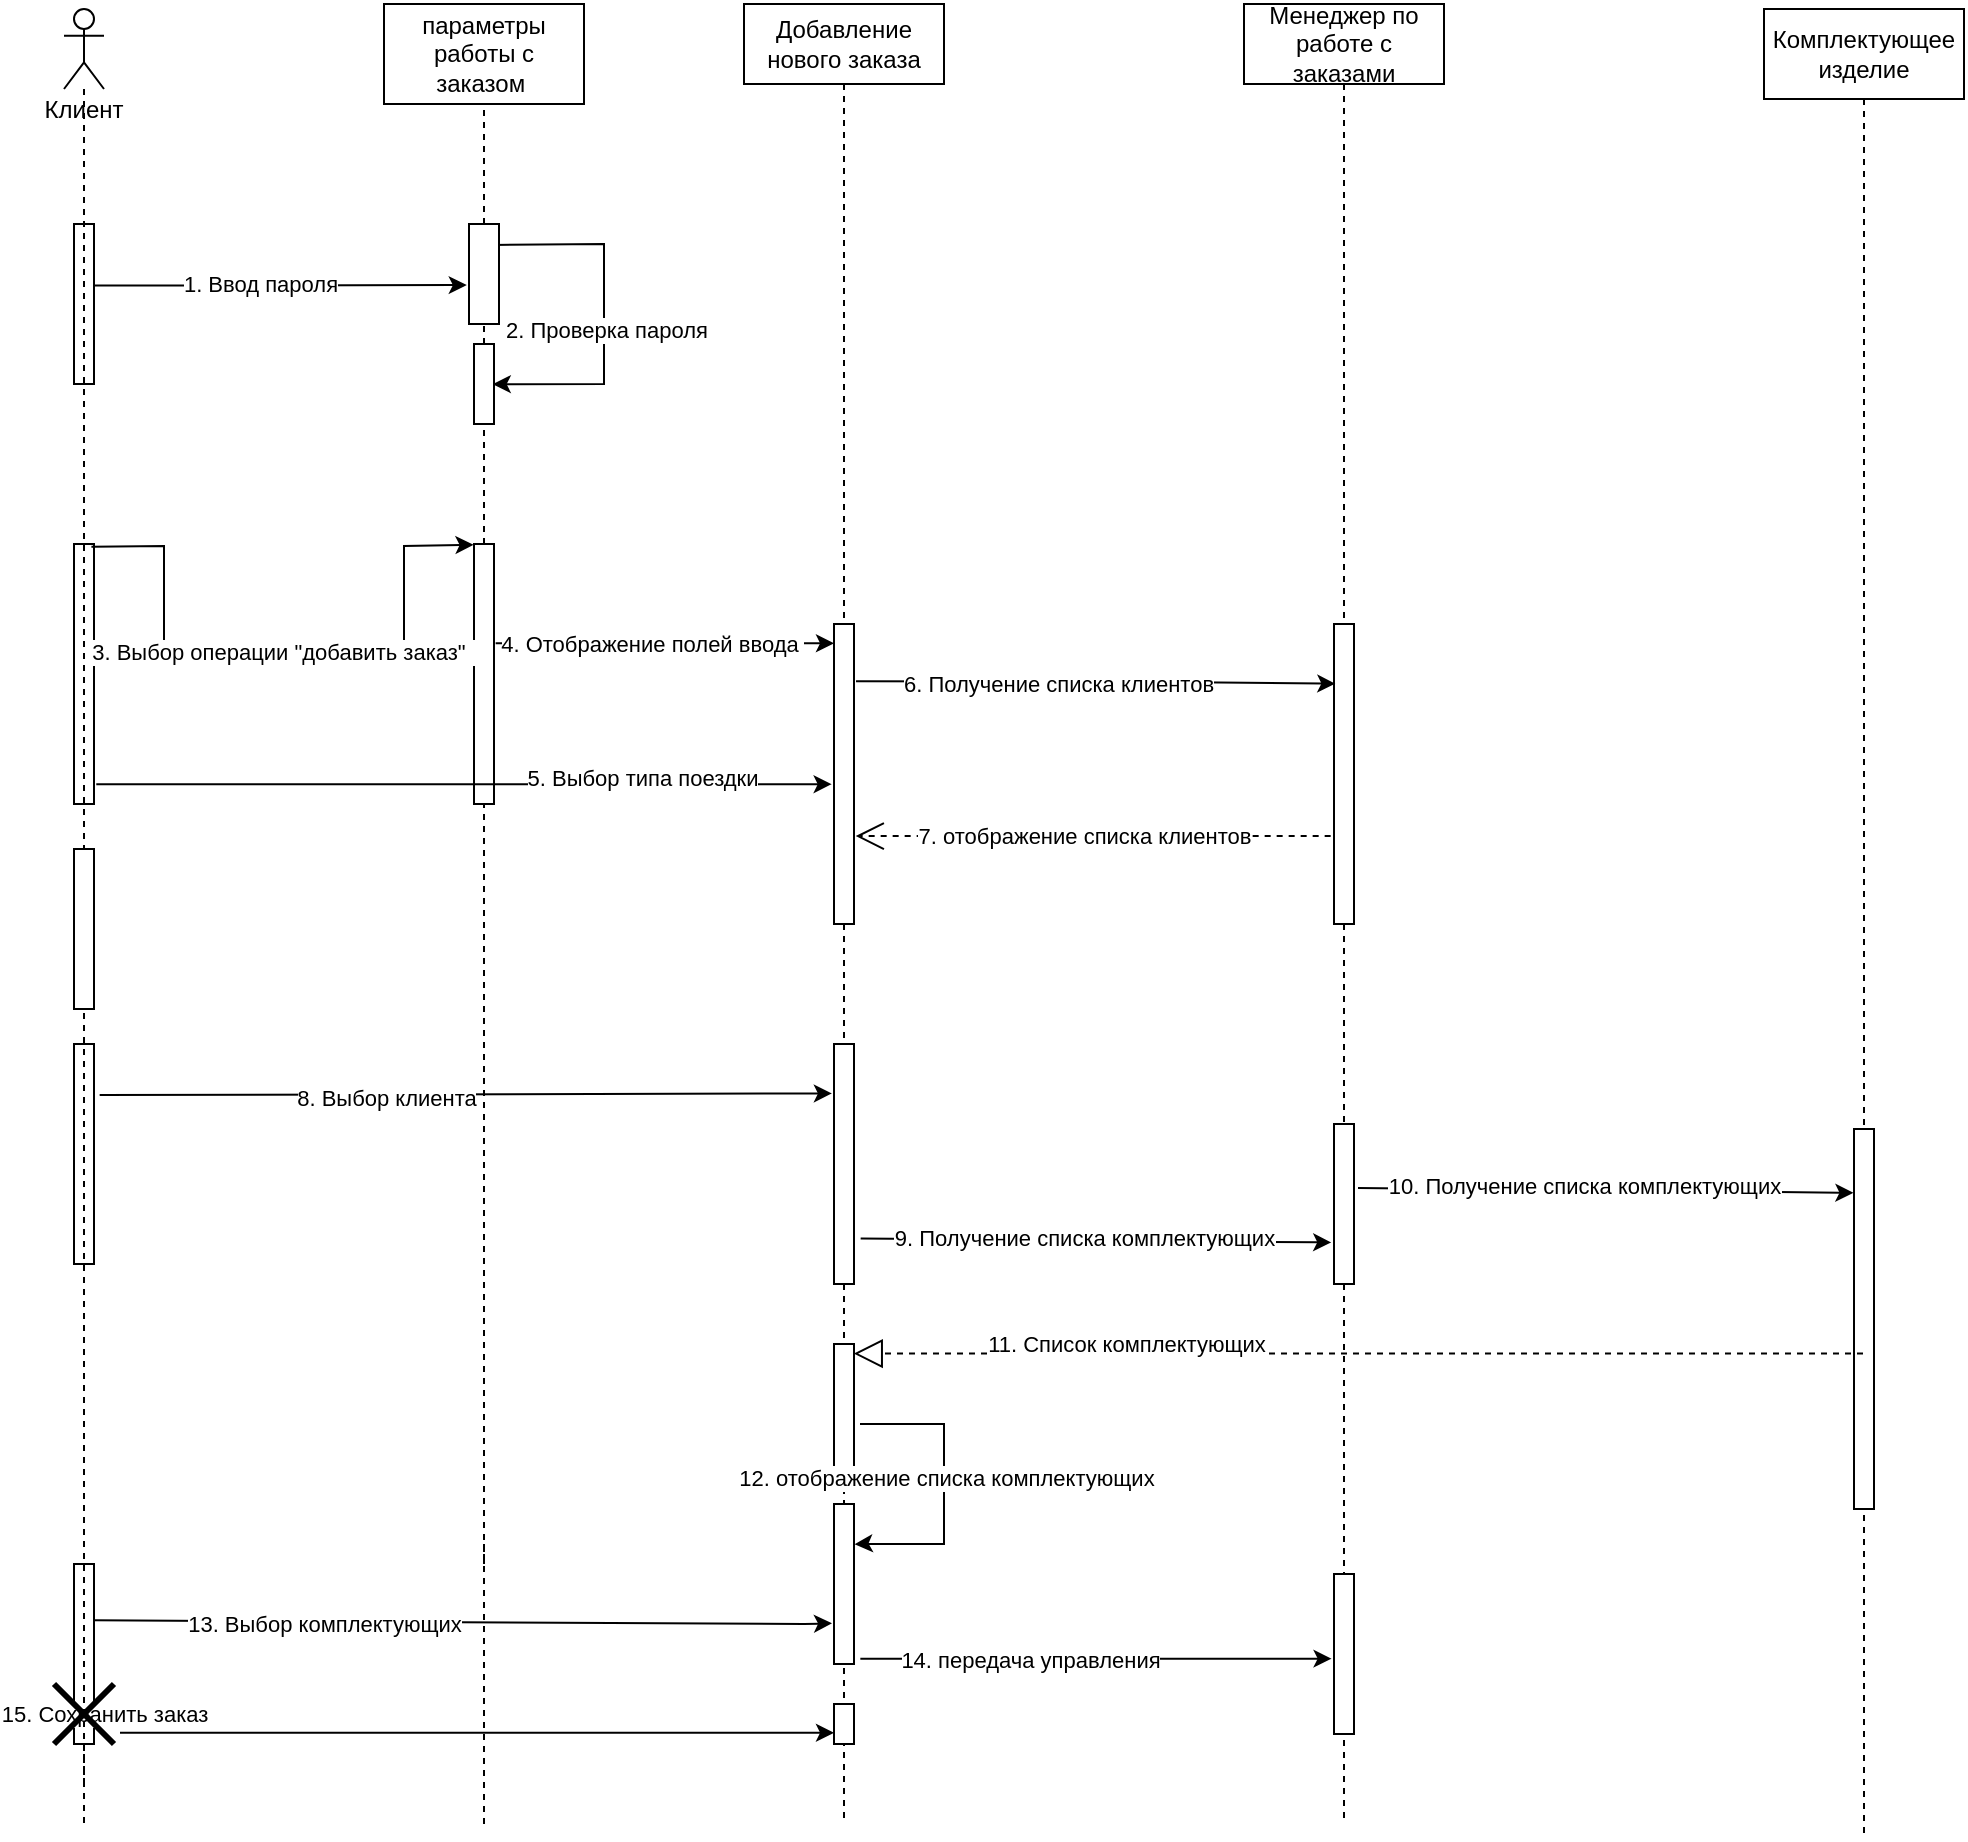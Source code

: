 <mxfile version="20.7.4" type="device"><diagram id="3xa5x6w-jROJ7KhUrAx9" name="Страница 1"><mxGraphModel dx="1440" dy="828" grid="1" gridSize="10" guides="1" tooltips="1" connect="1" arrows="1" fold="1" page="1" pageScale="1" pageWidth="1169" pageHeight="827" math="0" shadow="0"><root><mxCell id="0"/><mxCell id="1" parent="0"/><mxCell id="g4n3cgpYf7GVip5PRKsA-8" value="параметры работы с заказом&amp;nbsp;" style="rounded=0;whiteSpace=wrap;html=1;" parent="1" vertex="1"><mxGeometry x="290" y="90" width="100" height="50" as="geometry"/></mxCell><mxCell id="g4n3cgpYf7GVip5PRKsA-9" value="" style="endArrow=none;dashed=1;html=1;rounded=0;entryX=0.5;entryY=1;entryDx=0;entryDy=0;startArrow=none;" parent="1" source="L3CyfS07fSiu-YX6hGjU-2" target="g4n3cgpYf7GVip5PRKsA-8" edge="1"><mxGeometry width="50" height="50" relative="1" as="geometry"><mxPoint x="340" y="800" as="sourcePoint"/><mxPoint x="610" y="240" as="targetPoint"/></mxGeometry></mxCell><mxCell id="g4n3cgpYf7GVip5PRKsA-10" value="" style="endArrow=classic;html=1;rounded=0;startArrow=none;" parent="1" source="L3CyfS07fSiu-YX6hGjU-2" edge="1"><mxGeometry width="50" height="50" relative="1" as="geometry"><mxPoint x="140" y="240" as="sourcePoint"/><mxPoint x="340" y="240" as="targetPoint"/></mxGeometry></mxCell><mxCell id="g4n3cgpYf7GVip5PRKsA-13" value="" style="html=1;points=[];perimeter=orthogonalPerimeter;" parent="1" vertex="1"><mxGeometry x="135" y="200.0" width="10" height="80" as="geometry"/></mxCell><mxCell id="g4n3cgpYf7GVip5PRKsA-14" value="" style="endArrow=classic;html=1;rounded=0;exitX=0.917;exitY=0.105;exitDx=0;exitDy=0;exitPerimeter=0;entryX=0.939;entryY=0.801;entryDx=0;entryDy=0;entryPerimeter=0;" parent="1" edge="1"><mxGeometry width="50" height="50" relative="1" as="geometry"><mxPoint x="344.17" y="210.5" as="sourcePoint"/><mxPoint x="344.39" y="280.1" as="targetPoint"/><Array as="points"><mxPoint x="400" y="210"/><mxPoint x="400" y="280"/></Array></mxGeometry></mxCell><mxCell id="g4n3cgpYf7GVip5PRKsA-15" value="2. Проверка пароля" style="edgeLabel;html=1;align=center;verticalAlign=middle;resizable=0;points=[];" parent="g4n3cgpYf7GVip5PRKsA-14" vertex="1" connectable="0"><mxGeometry x="0.087" y="1" relative="1" as="geometry"><mxPoint as="offset"/></mxGeometry></mxCell><mxCell id="g4n3cgpYf7GVip5PRKsA-16" value="" style="html=1;points=[];perimeter=orthogonalPerimeter;" parent="1" vertex="1"><mxGeometry x="135" y="360" width="10" height="130" as="geometry"/></mxCell><mxCell id="g4n3cgpYf7GVip5PRKsA-17" value="" style="html=1;points=[];perimeter=orthogonalPerimeter;" parent="1" vertex="1"><mxGeometry x="335" y="360" width="10" height="130" as="geometry"/></mxCell><mxCell id="g4n3cgpYf7GVip5PRKsA-18" value="" style="endArrow=none;dashed=1;html=1;rounded=0;entryX=0.5;entryY=1;entryDx=0;entryDy=0;startArrow=none;" parent="1" target="g4n3cgpYf7GVip5PRKsA-17" edge="1"><mxGeometry width="50" height="50" relative="1" as="geometry"><mxPoint x="340" y="870" as="sourcePoint"/><mxPoint x="340" y="150" as="targetPoint"/><Array as="points"><mxPoint x="340" y="490"/></Array></mxGeometry></mxCell><mxCell id="g4n3cgpYf7GVip5PRKsA-19" value="" style="endArrow=classic;html=1;rounded=0;exitX=0.871;exitY=0.011;exitDx=0;exitDy=0;exitPerimeter=0;entryX=-0.023;entryY=0.003;entryDx=0;entryDy=0;entryPerimeter=0;" parent="1" source="g4n3cgpYf7GVip5PRKsA-16" target="g4n3cgpYf7GVip5PRKsA-17" edge="1"><mxGeometry width="50" height="50" relative="1" as="geometry"><mxPoint x="430" y="420" as="sourcePoint"/><mxPoint x="330" y="360" as="targetPoint"/><Array as="points"><mxPoint x="180" y="361"/><mxPoint x="180" y="420"/><mxPoint x="300" y="420"/><mxPoint x="300" y="361"/></Array></mxGeometry></mxCell><mxCell id="g4n3cgpYf7GVip5PRKsA-20" value="3. Выбор операции &quot;добавить заказ&quot;&amp;nbsp;&amp;nbsp;" style="edgeLabel;html=1;align=center;verticalAlign=middle;resizable=0;points=[];" parent="g4n3cgpYf7GVip5PRKsA-19" vertex="1" connectable="0"><mxGeometry x="-0.184" y="1" relative="1" as="geometry"><mxPoint x="29" y="-5" as="offset"/></mxGeometry></mxCell><mxCell id="g4n3cgpYf7GVip5PRKsA-21" value="Добавление нового заказа" style="shape=umlLifeline;perimeter=lifelinePerimeter;whiteSpace=wrap;html=1;container=1;collapsible=0;recursiveResize=0;outlineConnect=0;" parent="1" vertex="1"><mxGeometry x="470" y="90" width="100" height="910" as="geometry"/></mxCell><mxCell id="g4n3cgpYf7GVip5PRKsA-22" value="" style="html=1;points=[];perimeter=orthogonalPerimeter;" parent="g4n3cgpYf7GVip5PRKsA-21" vertex="1"><mxGeometry x="45" y="310" width="10" height="150" as="geometry"/></mxCell><mxCell id="g4n3cgpYf7GVip5PRKsA-34" value="" style="html=1;points=[];perimeter=orthogonalPerimeter;" parent="g4n3cgpYf7GVip5PRKsA-21" vertex="1"><mxGeometry x="45" y="520" width="10" height="120" as="geometry"/></mxCell><mxCell id="g4n3cgpYf7GVip5PRKsA-46" value="" style="html=1;points=[];perimeter=orthogonalPerimeter;" parent="g4n3cgpYf7GVip5PRKsA-21" vertex="1"><mxGeometry x="45" y="670" width="10" height="70" as="geometry"/></mxCell><mxCell id="g4n3cgpYf7GVip5PRKsA-50" value="" style="endArrow=classic;html=1;rounded=0;entryX=1.031;entryY=0.252;entryDx=0;entryDy=0;entryPerimeter=0;" parent="g4n3cgpYf7GVip5PRKsA-21" target="eNxRwYrdY89pUwQNnjyr-2" edge="1"><mxGeometry width="50" height="50" relative="1" as="geometry"><mxPoint x="58" y="710" as="sourcePoint"/><mxPoint x="-80" y="500" as="targetPoint"/><Array as="points"><mxPoint x="100" y="710"/><mxPoint x="100" y="730"/><mxPoint x="100" y="770"/><mxPoint x="58" y="770"/></Array></mxGeometry></mxCell><mxCell id="g4n3cgpYf7GVip5PRKsA-51" value="12. отображение списка комплектующих" style="edgeLabel;html=1;align=center;verticalAlign=middle;resizable=0;points=[];" parent="g4n3cgpYf7GVip5PRKsA-50" vertex="1" connectable="0"><mxGeometry x="0.583" y="2" relative="1" as="geometry"><mxPoint x="15" y="-35" as="offset"/></mxGeometry></mxCell><mxCell id="g4n3cgpYf7GVip5PRKsA-57" value="" style="html=1;points=[];perimeter=orthogonalPerimeter;" parent="g4n3cgpYf7GVip5PRKsA-21" vertex="1"><mxGeometry x="45" y="850" width="10" height="20" as="geometry"/></mxCell><mxCell id="eNxRwYrdY89pUwQNnjyr-2" value="" style="html=1;points=[];perimeter=orthogonalPerimeter;" parent="g4n3cgpYf7GVip5PRKsA-21" vertex="1"><mxGeometry x="45" y="750" width="10" height="80" as="geometry"/></mxCell><mxCell id="g4n3cgpYf7GVip5PRKsA-23" value="г7" style="endArrow=classic;html=1;rounded=0;exitX=1.083;exitY=0.382;exitDx=0;exitDy=0;exitPerimeter=0;" parent="1" source="g4n3cgpYf7GVip5PRKsA-17" target="g4n3cgpYf7GVip5PRKsA-22" edge="1"><mxGeometry width="50" height="50" relative="1" as="geometry"><mxPoint x="480" y="520" as="sourcePoint"/><mxPoint x="530" y="470" as="targetPoint"/></mxGeometry></mxCell><mxCell id="g4n3cgpYf7GVip5PRKsA-24" value="4. Отображение полей ввода&amp;nbsp;" style="edgeLabel;html=1;align=center;verticalAlign=middle;resizable=0;points=[];" parent="g4n3cgpYf7GVip5PRKsA-23" vertex="1" connectable="0"><mxGeometry x="-0.267" y="1" relative="1" as="geometry"><mxPoint x="16" y="1" as="offset"/></mxGeometry></mxCell><mxCell id="g4n3cgpYf7GVip5PRKsA-25" value="" style="endArrow=classic;html=1;rounded=0;exitX=1.114;exitY=0.924;exitDx=0;exitDy=0;exitPerimeter=0;entryX=-0.117;entryY=0.534;entryDx=0;entryDy=0;entryPerimeter=0;" parent="1" source="g4n3cgpYf7GVip5PRKsA-16" edge="1" target="g4n3cgpYf7GVip5PRKsA-22"><mxGeometry width="50" height="50" relative="1" as="geometry"><mxPoint x="150" y="490" as="sourcePoint"/><mxPoint x="510" y="480" as="targetPoint"/></mxGeometry></mxCell><mxCell id="g4n3cgpYf7GVip5PRKsA-26" value="5. Выбор типа поездки" style="edgeLabel;html=1;align=center;verticalAlign=middle;resizable=0;points=[];" parent="g4n3cgpYf7GVip5PRKsA-25" vertex="1" connectable="0"><mxGeometry x="-0.393" y="1" relative="1" as="geometry"><mxPoint x="161" y="-2" as="offset"/></mxGeometry></mxCell><mxCell id="g4n3cgpYf7GVip5PRKsA-27" value="Менеджер по работе с заказами" style="shape=umlLifeline;perimeter=lifelinePerimeter;whiteSpace=wrap;html=1;container=1;collapsible=0;recursiveResize=0;outlineConnect=0;" parent="1" vertex="1"><mxGeometry x="720" y="90" width="100" height="910" as="geometry"/></mxCell><mxCell id="g4n3cgpYf7GVip5PRKsA-28" value="" style="html=1;points=[];perimeter=orthogonalPerimeter;" parent="g4n3cgpYf7GVip5PRKsA-27" vertex="1"><mxGeometry x="45" y="310" width="10" height="150" as="geometry"/></mxCell><mxCell id="g4n3cgpYf7GVip5PRKsA-38" value="" style="html=1;points=[];perimeter=orthogonalPerimeter;" parent="g4n3cgpYf7GVip5PRKsA-27" vertex="1"><mxGeometry x="45" y="560" width="10" height="80" as="geometry"/></mxCell><mxCell id="g4n3cgpYf7GVip5PRKsA-60" value="" style="html=1;points=[];perimeter=orthogonalPerimeter;" parent="g4n3cgpYf7GVip5PRKsA-27" vertex="1"><mxGeometry x="45" y="785" width="10" height="80" as="geometry"/></mxCell><mxCell id="g4n3cgpYf7GVip5PRKsA-29" value="" style="endArrow=classic;html=1;rounded=0;entryX=0.067;entryY=0.199;entryDx=0;entryDy=0;entryPerimeter=0;exitX=1.101;exitY=0.191;exitDx=0;exitDy=0;exitPerimeter=0;" parent="1" source="g4n3cgpYf7GVip5PRKsA-22" target="g4n3cgpYf7GVip5PRKsA-28" edge="1"><mxGeometry width="50" height="50" relative="1" as="geometry"><mxPoint x="517.86" y="421.06" as="sourcePoint"/><mxPoint x="835" y="425.99" as="targetPoint"/><Array as="points"><mxPoint x="681.19" y="428.94"/></Array></mxGeometry></mxCell><mxCell id="g4n3cgpYf7GVip5PRKsA-30" value="6. Получение списка клиентов" style="edgeLabel;html=1;align=center;verticalAlign=middle;resizable=0;points=[];" parent="g4n3cgpYf7GVip5PRKsA-29" vertex="1" connectable="0"><mxGeometry x="0.15" y="-1" relative="1" as="geometry"><mxPoint x="-37" as="offset"/></mxGeometry></mxCell><mxCell id="g4n3cgpYf7GVip5PRKsA-33" value="" style="html=1;points=[];perimeter=orthogonalPerimeter;" parent="1" vertex="1"><mxGeometry x="135" y="610" width="10" height="110" as="geometry"/></mxCell><mxCell id="g4n3cgpYf7GVip5PRKsA-36" value="" style="endArrow=classic;html=1;rounded=0;exitX=1.083;exitY=0.232;exitDx=0;exitDy=0;exitPerimeter=0;entryX=-0.106;entryY=0.206;entryDx=0;entryDy=0;entryPerimeter=0;" parent="1" target="g4n3cgpYf7GVip5PRKsA-34" edge="1"><mxGeometry width="50" height="50" relative="1" as="geometry"><mxPoint x="147.83" y="635.52" as="sourcePoint"/><mxPoint x="506.17" y="637.96" as="targetPoint"/></mxGeometry></mxCell><mxCell id="g4n3cgpYf7GVip5PRKsA-37" value="8. Выбор клиента" style="edgeLabel;html=1;align=center;verticalAlign=middle;resizable=0;points=[];" parent="g4n3cgpYf7GVip5PRKsA-36" vertex="1" connectable="0"><mxGeometry x="-0.218" y="-2" relative="1" as="geometry"><mxPoint as="offset"/></mxGeometry></mxCell><mxCell id="g4n3cgpYf7GVip5PRKsA-39" value="" style="endArrow=classic;html=1;rounded=0;exitX=1.333;exitY=0.81;exitDx=0;exitDy=0;exitPerimeter=0;entryX=-0.139;entryY=0.74;entryDx=0;entryDy=0;entryPerimeter=0;" parent="1" source="g4n3cgpYf7GVip5PRKsA-34" target="g4n3cgpYf7GVip5PRKsA-38" edge="1"><mxGeometry width="50" height="50" relative="1" as="geometry"><mxPoint x="370" y="800" as="sourcePoint"/><mxPoint x="890" y="710" as="targetPoint"/></mxGeometry></mxCell><mxCell id="g4n3cgpYf7GVip5PRKsA-40" value="9. Получение списка комплектующих" style="edgeLabel;html=1;align=center;verticalAlign=middle;resizable=0;points=[];" parent="g4n3cgpYf7GVip5PRKsA-39" vertex="1" connectable="0"><mxGeometry x="-0.274" y="1" relative="1" as="geometry"><mxPoint x="26" as="offset"/></mxGeometry></mxCell><mxCell id="g4n3cgpYf7GVip5PRKsA-41" value="Комплектующее изделие" style="shape=umlLifeline;perimeter=lifelinePerimeter;whiteSpace=wrap;html=1;container=1;collapsible=0;recursiveResize=0;outlineConnect=0;size=45;" parent="1" vertex="1"><mxGeometry x="980" y="92.5" width="100" height="915" as="geometry"/></mxCell><mxCell id="g4n3cgpYf7GVip5PRKsA-43" value="" style="html=1;points=[];perimeter=orthogonalPerimeter;" parent="g4n3cgpYf7GVip5PRKsA-41" vertex="1"><mxGeometry x="45" y="560" width="10" height="190" as="geometry"/></mxCell><mxCell id="g4n3cgpYf7GVip5PRKsA-45" value="" style="endArrow=none;dashed=1;html=1;rounded=0;entryX=0.5;entryY=1;entryDx=0;entryDy=0;" parent="1" edge="1"><mxGeometry width="50" height="50" relative="1" as="geometry"><mxPoint x="340" y="1000" as="sourcePoint"/><mxPoint x="340" y="860" as="targetPoint"/><Array as="points"/></mxGeometry></mxCell><mxCell id="g4n3cgpYf7GVip5PRKsA-47" value="" style="endArrow=classic;html=1;rounded=0;exitX=1.2;exitY=0.4;exitDx=0;exitDy=0;exitPerimeter=0;entryX=-0.029;entryY=0.168;entryDx=0;entryDy=0;entryPerimeter=0;" parent="1" source="g4n3cgpYf7GVip5PRKsA-38" target="g4n3cgpYf7GVip5PRKsA-43" edge="1"><mxGeometry width="50" height="50" relative="1" as="geometry"><mxPoint x="380" y="640" as="sourcePoint"/><mxPoint x="430" y="590" as="targetPoint"/></mxGeometry></mxCell><mxCell id="g4n3cgpYf7GVip5PRKsA-48" value="10. Получение списка комплектующих" style="edgeLabel;html=1;align=center;verticalAlign=middle;resizable=0;points=[];" parent="g4n3cgpYf7GVip5PRKsA-47" vertex="1" connectable="0"><mxGeometry x="-0.329" y="4" relative="1" as="geometry"><mxPoint x="30" y="2" as="offset"/></mxGeometry></mxCell><mxCell id="g4n3cgpYf7GVip5PRKsA-52" value="" style="html=1;points=[];perimeter=orthogonalPerimeter;" parent="1" vertex="1"><mxGeometry x="135" y="870" width="10" height="90" as="geometry"/></mxCell><mxCell id="g4n3cgpYf7GVip5PRKsA-53" value="" style="endArrow=none;dashed=1;html=1;rounded=0;entryX=0.5;entryY=1;entryDx=0;entryDy=0;startArrow=none;" parent="1" source="g4n3cgpYf7GVip5PRKsA-64" target="g4n3cgpYf7GVip5PRKsA-52" edge="1"><mxGeometry width="50" height="50" relative="1" as="geometry"><mxPoint x="140" y="980" as="sourcePoint"/><mxPoint x="140" y="720" as="targetPoint"/><Array as="points"/></mxGeometry></mxCell><mxCell id="g4n3cgpYf7GVip5PRKsA-54" value="" style="endArrow=classic;html=1;rounded=0;exitX=1;exitY=0.313;exitDx=0;exitDy=0;exitPerimeter=0;entryX=-0.1;entryY=0.746;entryDx=0;entryDy=0;entryPerimeter=0;" parent="1" source="g4n3cgpYf7GVip5PRKsA-52" target="eNxRwYrdY89pUwQNnjyr-2" edge="1"><mxGeometry width="50" height="50" relative="1" as="geometry"><mxPoint x="310" y="590" as="sourcePoint"/><mxPoint x="360" y="540" as="targetPoint"/><Array as="points"><mxPoint x="500" y="900"/></Array></mxGeometry></mxCell><mxCell id="g4n3cgpYf7GVip5PRKsA-55" value="13. Выбор комплектующих" style="edgeLabel;html=1;align=center;verticalAlign=middle;resizable=0;points=[];" parent="g4n3cgpYf7GVip5PRKsA-54" vertex="1" connectable="0"><mxGeometry x="-0.38" y="-1" relative="1" as="geometry"><mxPoint as="offset"/></mxGeometry></mxCell><mxCell id="g4n3cgpYf7GVip5PRKsA-56" value="" style="endArrow=classic;html=1;rounded=0;exitX=1.1;exitY=0.813;exitDx=0;exitDy=0;exitPerimeter=0;startArrow=none;" parent="1" source="g4n3cgpYf7GVip5PRKsA-64" target="g4n3cgpYf7GVip5PRKsA-57" edge="1"><mxGeometry width="50" height="50" relative="1" as="geometry"><mxPoint x="310" y="930" as="sourcePoint"/><mxPoint x="360" y="880" as="targetPoint"/></mxGeometry></mxCell><mxCell id="g4n3cgpYf7GVip5PRKsA-62" value="" style="endArrow=classic;html=1;rounded=0;exitX=1.317;exitY=0.967;exitDx=0;exitDy=0;exitPerimeter=0;entryX=-0.122;entryY=0.529;entryDx=0;entryDy=0;entryPerimeter=0;" parent="1" source="eNxRwYrdY89pUwQNnjyr-2" target="g4n3cgpYf7GVip5PRKsA-60" edge="1"><mxGeometry width="50" height="50" relative="1" as="geometry"><mxPoint x="150" y="930" as="sourcePoint"/><mxPoint x="1279.5" y="932.01" as="targetPoint"/></mxGeometry></mxCell><mxCell id="g4n3cgpYf7GVip5PRKsA-63" value="14. передача управления" style="edgeLabel;html=1;align=center;verticalAlign=middle;resizable=0;points=[];" parent="g4n3cgpYf7GVip5PRKsA-62" vertex="1" connectable="0"><mxGeometry x="-0.278" relative="1" as="geometry"><mxPoint as="offset"/></mxGeometry></mxCell><mxCell id="g4n3cgpYf7GVip5PRKsA-65" value="" style="endArrow=none;html=1;rounded=0;exitX=1.1;exitY=0.813;exitDx=0;exitDy=0;exitPerimeter=0;" parent="1" source="g4n3cgpYf7GVip5PRKsA-52" target="g4n3cgpYf7GVip5PRKsA-64" edge="1"><mxGeometry width="50" height="50" relative="1" as="geometry"><mxPoint x="146" y="943.17" as="sourcePoint"/><mxPoint x="505" y="943.17" as="targetPoint"/></mxGeometry></mxCell><mxCell id="g4n3cgpYf7GVip5PRKsA-66" value="15. Сохранить заказ" style="edgeLabel;html=1;align=center;verticalAlign=middle;resizable=0;points=[];" parent="g4n3cgpYf7GVip5PRKsA-65" vertex="1" connectable="0"><mxGeometry x="-0.287" y="-3" relative="1" as="geometry"><mxPoint as="offset"/></mxGeometry></mxCell><mxCell id="g4n3cgpYf7GVip5PRKsA-64" value="" style="shape=umlDestroy;whiteSpace=wrap;html=1;strokeWidth=3;" parent="1" vertex="1"><mxGeometry x="125" y="930" width="30" height="30" as="geometry"/></mxCell><mxCell id="g4n3cgpYf7GVip5PRKsA-67" value="" style="endArrow=none;dashed=1;html=1;rounded=0;entryX=0.5;entryY=1;entryDx=0;entryDy=0;" parent="1" target="g4n3cgpYf7GVip5PRKsA-64" edge="1"><mxGeometry width="50" height="50" relative="1" as="geometry"><mxPoint x="140" y="980" as="sourcePoint"/><mxPoint x="140" y="960" as="targetPoint"/><Array as="points"/></mxGeometry></mxCell><mxCell id="L3CyfS07fSiu-YX6hGjU-1" value="Клиент" style="shape=umlLifeline;participant=umlActor;perimeter=lifelinePerimeter;whiteSpace=wrap;html=1;container=1;collapsible=0;recursiveResize=0;verticalAlign=top;spacingTop=36;outlineConnect=0;" parent="1" vertex="1"><mxGeometry x="130" y="92.5" width="20" height="910" as="geometry"/></mxCell><mxCell id="L3CyfS07fSiu-YX6hGjU-12" value="" style="html=1;points=[];perimeter=orthogonalPerimeter;" parent="L3CyfS07fSiu-YX6hGjU-1" vertex="1"><mxGeometry x="5" y="420" width="10" height="80" as="geometry"/></mxCell><mxCell id="L3CyfS07fSiu-YX6hGjU-2" value="" style="html=1;points=[];perimeter=orthogonalPerimeter;" parent="1" vertex="1"><mxGeometry x="332.5" y="200" width="15" height="50" as="geometry"/></mxCell><mxCell id="L3CyfS07fSiu-YX6hGjU-5" value="" style="endArrow=none;dashed=1;html=1;rounded=0;entryX=0.5;entryY=1;entryDx=0;entryDy=0;startArrow=none;" parent="1" source="L3CyfS07fSiu-YX6hGjU-6" target="L3CyfS07fSiu-YX6hGjU-2" edge="1"><mxGeometry width="50" height="50" relative="1" as="geometry"><mxPoint x="340" y="360" as="sourcePoint"/><mxPoint x="340" y="150" as="targetPoint"/></mxGeometry></mxCell><mxCell id="L3CyfS07fSiu-YX6hGjU-6" value="" style="html=1;points=[];perimeter=orthogonalPerimeter;" parent="1" vertex="1"><mxGeometry x="335" y="260" width="10" height="40" as="geometry"/></mxCell><mxCell id="L3CyfS07fSiu-YX6hGjU-7" value="" style="endArrow=none;dashed=1;html=1;rounded=0;entryX=0.5;entryY=1;entryDx=0;entryDy=0;startArrow=none;" parent="1" source="g4n3cgpYf7GVip5PRKsA-17" target="L3CyfS07fSiu-YX6hGjU-6" edge="1"><mxGeometry width="50" height="50" relative="1" as="geometry"><mxPoint x="340" y="360" as="sourcePoint"/><mxPoint x="340" y="250" as="targetPoint"/></mxGeometry></mxCell><mxCell id="XrqUnFcQjWJe43J443QR-4" value="7. отображение списка клиентов" style="endArrow=open;endSize=12;dashed=1;html=1;rounded=0;entryX=1.086;entryY=0.707;entryDx=0;entryDy=0;entryPerimeter=0;exitX=-0.167;exitY=0.707;exitDx=0;exitDy=0;exitPerimeter=0;" parent="1" target="g4n3cgpYf7GVip5PRKsA-22" edge="1" source="g4n3cgpYf7GVip5PRKsA-28"><mxGeometry x="0.039" width="160" relative="1" as="geometry"><mxPoint x="890" y="509" as="sourcePoint"/><mxPoint x="710" y="540" as="targetPoint"/><mxPoint as="offset"/></mxGeometry></mxCell><mxCell id="XrqUnFcQjWJe43J443QR-6" value="" style="endArrow=block;dashed=1;endFill=0;endSize=12;html=1;rounded=0;entryX=0.986;entryY=0.068;entryDx=0;entryDy=0;entryPerimeter=0;" parent="1" source="g4n3cgpYf7GVip5PRKsA-41" target="g4n3cgpYf7GVip5PRKsA-46" edge="1"><mxGeometry width="160" relative="1" as="geometry"><mxPoint x="680" y="830" as="sourcePoint"/><mxPoint x="840" y="830" as="targetPoint"/></mxGeometry></mxCell><mxCell id="XrqUnFcQjWJe43J443QR-7" value="11. Список комплектующих" style="edgeLabel;html=1;align=center;verticalAlign=middle;resizable=0;points=[];" parent="XrqUnFcQjWJe43J443QR-6" vertex="1" connectable="0"><mxGeometry x="-0.171" relative="1" as="geometry"><mxPoint x="-160" y="-5" as="offset"/></mxGeometry></mxCell><mxCell id="-73-VvjR33w3nksqyrsr-1" value="" style="endArrow=classic;html=1;rounded=0;exitX=1;exitY=0.385;exitDx=0;exitDy=0;exitPerimeter=0;entryX=-0.074;entryY=0.611;entryDx=0;entryDy=0;entryPerimeter=0;" edge="1" parent="1" source="g4n3cgpYf7GVip5PRKsA-13" target="L3CyfS07fSiu-YX6hGjU-2"><mxGeometry width="50" height="50" relative="1" as="geometry"><mxPoint x="330" y="360" as="sourcePoint"/><mxPoint x="330" y="230" as="targetPoint"/></mxGeometry></mxCell><mxCell id="-73-VvjR33w3nksqyrsr-2" value="1. Ввод пароля" style="edgeLabel;html=1;align=center;verticalAlign=middle;resizable=0;points=[];" vertex="1" connectable="0" parent="-73-VvjR33w3nksqyrsr-1"><mxGeometry x="-0.115" y="1" relative="1" as="geometry"><mxPoint as="offset"/></mxGeometry></mxCell></root></mxGraphModel></diagram></mxfile>